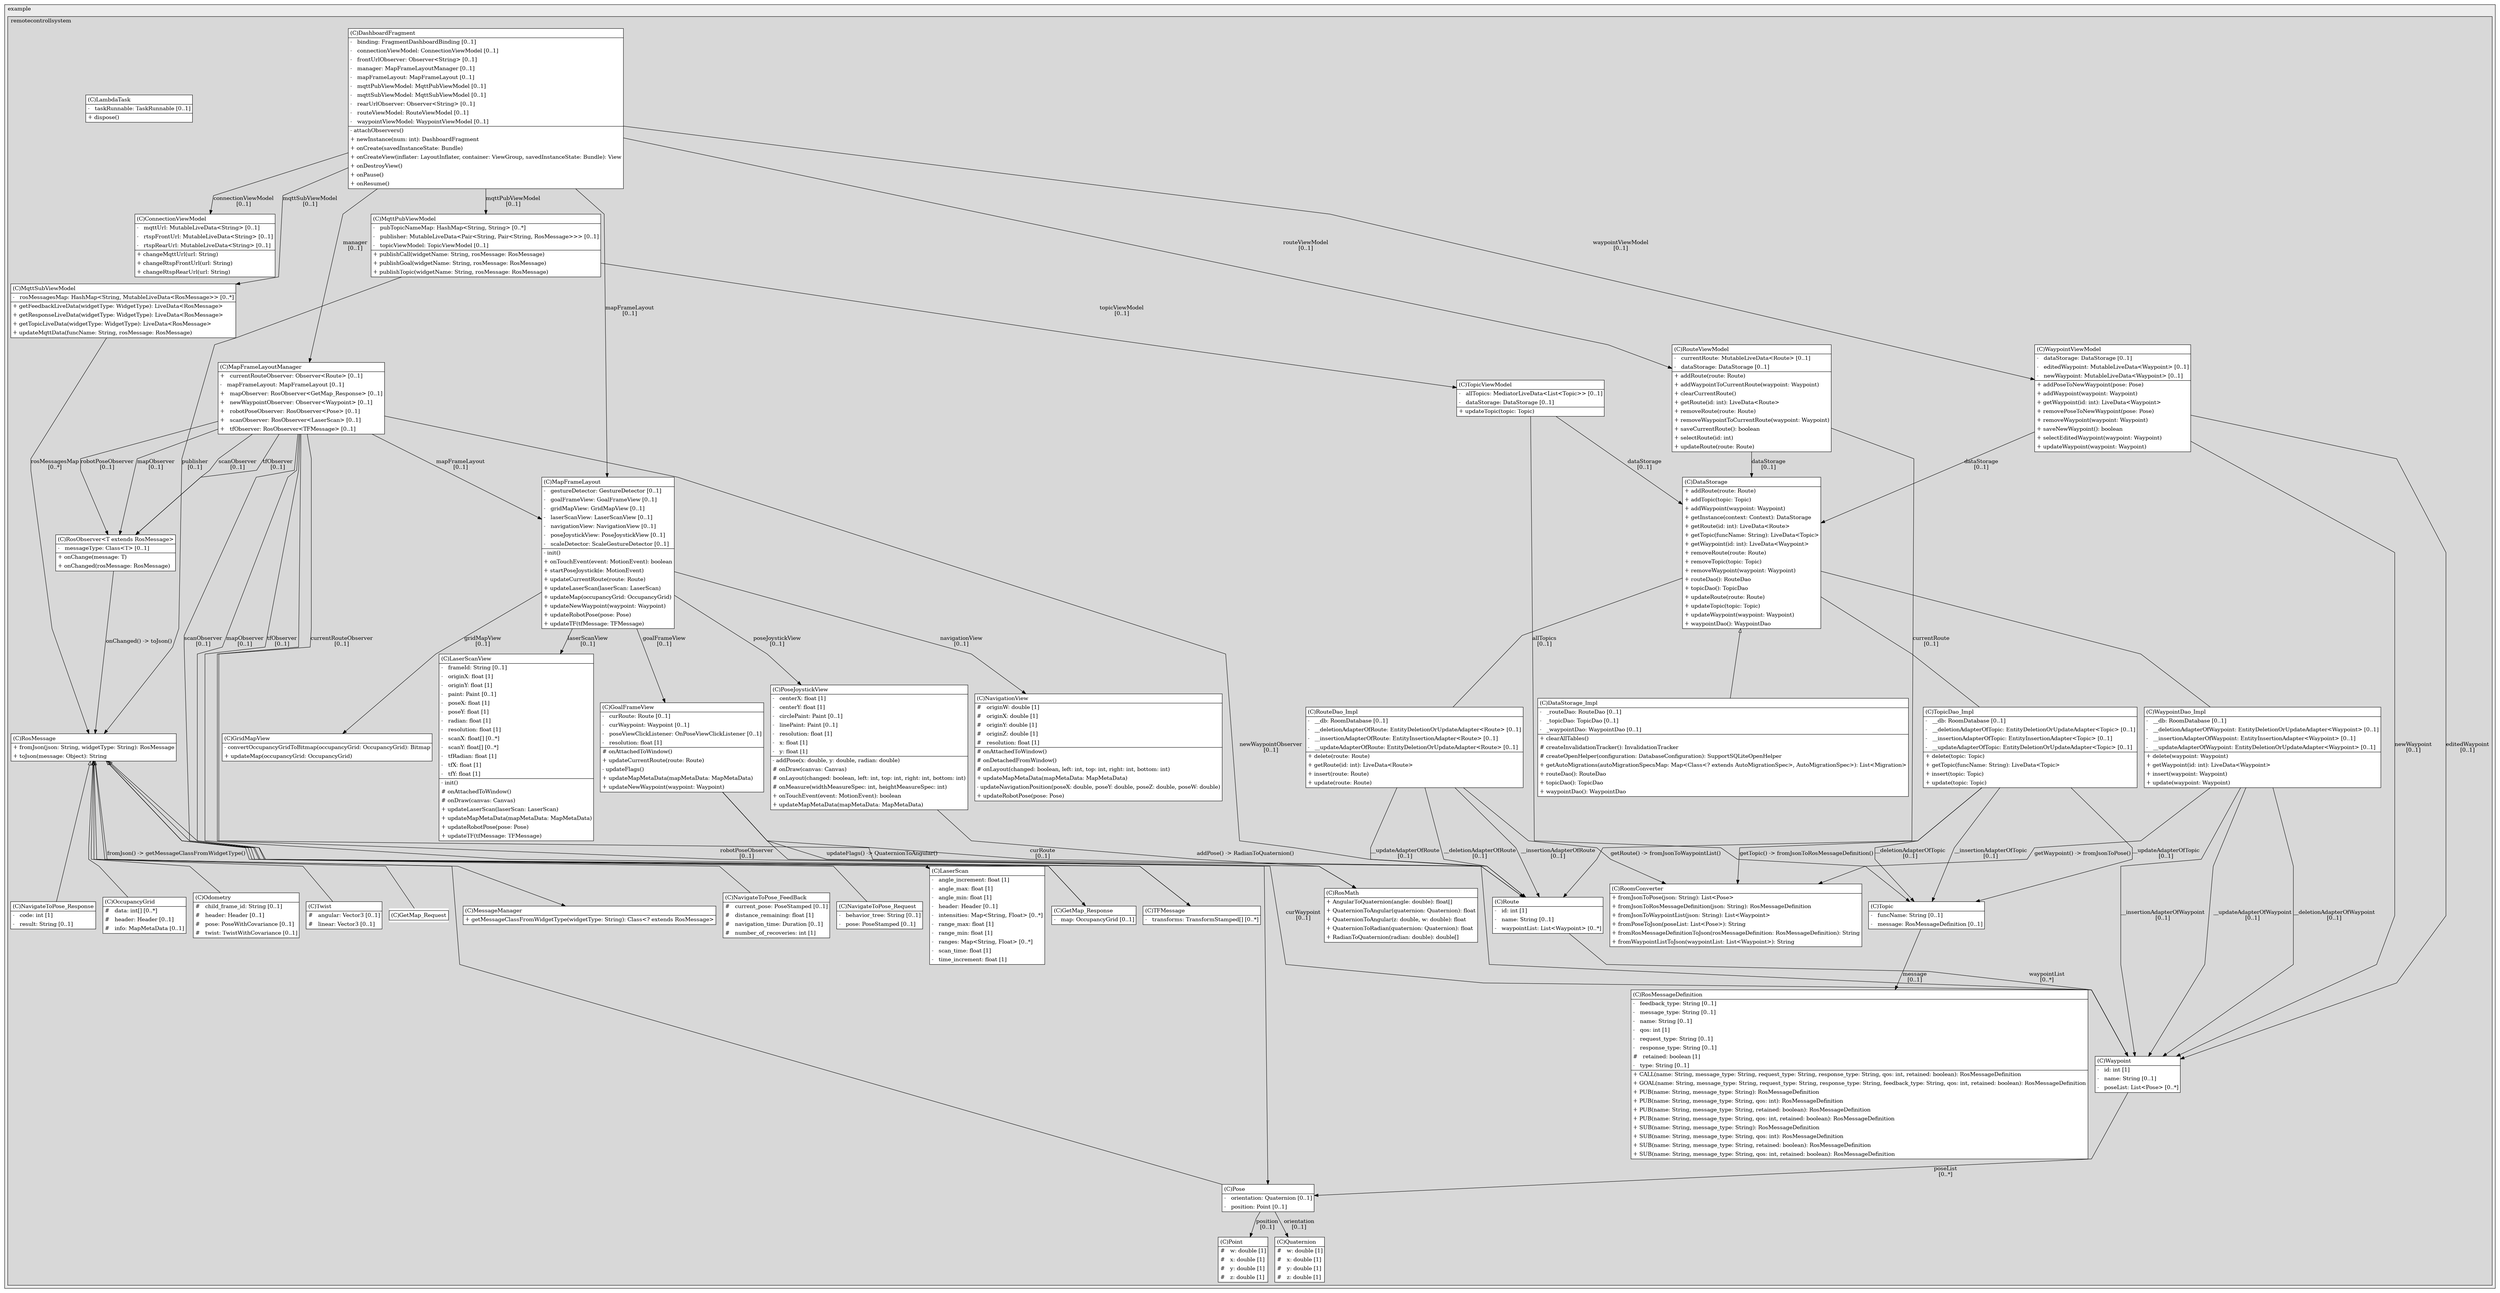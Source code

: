 @startuml

/' diagram meta data start
config=StructureConfiguration;
{
  "projectClassification": {
    "searchMode": "OpenProject", // OpenProject, AllProjects
    "includedProjects": "",
    "pathEndKeywords": "*.impl",
    "isClientPath": "",
    "isClientName": "",
    "isTestPath": "",
    "isTestName": "",
    "isMappingPath": "",
    "isMappingName": "",
    "isDataAccessPath": "",
    "isDataAccessName": "",
    "isDataStructurePath": "",
    "isDataStructureName": "",
    "isInterfaceStructuresPath": "",
    "isInterfaceStructuresName": "",
    "isEntryPointPath": "",
    "isEntryPointName": "",
    "treatFinalFieldsAsMandatory": false
  },
  "graphRestriction": {
    "classPackageExcludeFilter": "",
    "classPackageIncludeFilter": "",
    "classNameExcludeFilter": "",
    "classNameIncludeFilter": "",
    "methodNameExcludeFilter": "",
    "methodNameIncludeFilter": "",
    "removeByInheritance": "", // inheritance/annotation based filtering is done in a second step
    "removeByAnnotation": "",
    "removeByClassPackage": "", // cleanup the graph after inheritance/annotation based filtering is done
    "removeByClassName": "",
    "cutMappings": false,
    "cutEnum": true,
    "cutTests": true,
    "cutClient": true,
    "cutDataAccess": false,
    "cutInterfaceStructures": false,
    "cutDataStructures": false,
    "cutGetterAndSetter": true,
    "cutConstructors": true
  },
  "graphTraversal": {
    "forwardDepth": 6,
    "backwardDepth": 6,
    "classPackageExcludeFilter": "",
    "classPackageIncludeFilter": "",
    "classNameExcludeFilter": "",
    "classNameIncludeFilter": "",
    "methodNameExcludeFilter": "",
    "methodNameIncludeFilter": "",
    "hideMappings": false,
    "hideDataStructures": false,
    "hidePrivateMethods": true,
    "hideInterfaceCalls": true, // indirection: implementation -> interface (is hidden) -> implementation
    "onlyShowApplicationEntryPoints": false, // root node is included
    "useMethodCallsForStructureDiagram": "ForwardOnly" // ForwardOnly, BothDirections, No
  },
  "details": {
    "aggregation": "GroupByClass", // ByClass, GroupByClass, None
    "showClassGenericTypes": true,
    "showMethods": true,
    "showMethodParameterNames": true,
    "showMethodParameterTypes": true,
    "showMethodReturnType": true,
    "showPackageLevels": 2,
    "showDetailedClassStructure": true
  },
  "rootClass": "com.example.remotecontrollsystem.ui.fragment.dashboard.DashboardFragment",
  "extensionCallbackMethod": "" // qualified.class.name#methodName - signature: public static String method(String)
}
diagram meta data end '/



digraph g {
    rankdir="TB"
    splines=polyline
    

'nodes 
subgraph cluster_1322970774 { 
   	label=example
	labeljust=l
	fillcolor="#ececec"
	style=filled
   
   subgraph cluster_350572184 { 
   	label=remotecontrollsystem
	labeljust=l
	fillcolor="#d8d8d8"
	style=filled
   
   ConnectionViewModel2100351061[
	label=<<TABLE BORDER="1" CELLBORDER="0" CELLPADDING="4" CELLSPACING="0">
<TR><TD ALIGN="LEFT" >(C)ConnectionViewModel</TD></TR>
<HR/>
<TR><TD ALIGN="LEFT" >-   mqttUrl: MutableLiveData&lt;String&gt; [0..1]</TD></TR>
<TR><TD ALIGN="LEFT" >-   rtspFrontUrl: MutableLiveData&lt;String&gt; [0..1]</TD></TR>
<TR><TD ALIGN="LEFT" >-   rtspRearUrl: MutableLiveData&lt;String&gt; [0..1]</TD></TR>
<HR/>
<TR><TD ALIGN="LEFT" >+ changeMqttUrl(url: String)</TD></TR>
<TR><TD ALIGN="LEFT" >+ changeRtspFrontUrl(url: String)</TD></TR>
<TR><TD ALIGN="LEFT" >+ changeRtspRearUrl(url: String)</TD></TR>
</TABLE>>
	style=filled
	margin=0
	shape=plaintext
	fillcolor="#FFFFFF"
];

DashboardFragment454552471[
	label=<<TABLE BORDER="1" CELLBORDER="0" CELLPADDING="4" CELLSPACING="0">
<TR><TD ALIGN="LEFT" >(C)DashboardFragment</TD></TR>
<HR/>
<TR><TD ALIGN="LEFT" >-   binding: FragmentDashboardBinding [0..1]</TD></TR>
<TR><TD ALIGN="LEFT" >-   connectionViewModel: ConnectionViewModel [0..1]</TD></TR>
<TR><TD ALIGN="LEFT" >-   frontUrlObserver: Observer&lt;String&gt; [0..1]</TD></TR>
<TR><TD ALIGN="LEFT" >-   manager: MapFrameLayoutManager [0..1]</TD></TR>
<TR><TD ALIGN="LEFT" >-   mapFrameLayout: MapFrameLayout [0..1]</TD></TR>
<TR><TD ALIGN="LEFT" >-   mqttPubViewModel: MqttPubViewModel [0..1]</TD></TR>
<TR><TD ALIGN="LEFT" >-   mqttSubViewModel: MqttSubViewModel [0..1]</TD></TR>
<TR><TD ALIGN="LEFT" >-   rearUrlObserver: Observer&lt;String&gt; [0..1]</TD></TR>
<TR><TD ALIGN="LEFT" >-   routeViewModel: RouteViewModel [0..1]</TD></TR>
<TR><TD ALIGN="LEFT" >-   waypointViewModel: WaypointViewModel [0..1]</TD></TR>
<HR/>
<TR><TD ALIGN="LEFT" >- attachObservers()</TD></TR>
<TR><TD ALIGN="LEFT" >+ newInstance(num: int): DashboardFragment</TD></TR>
<TR><TD ALIGN="LEFT" >+ onCreate(savedInstanceState: Bundle)</TD></TR>
<TR><TD ALIGN="LEFT" >+ onCreateView(inflater: LayoutInflater, container: ViewGroup, savedInstanceState: Bundle): View</TD></TR>
<TR><TD ALIGN="LEFT" >+ onDestroyView()</TD></TR>
<TR><TD ALIGN="LEFT" >+ onPause()</TD></TR>
<TR><TD ALIGN="LEFT" >+ onResume()</TD></TR>
</TABLE>>
	style=filled
	margin=0
	shape=plaintext
	fillcolor="#FFFFFF"
];

DataStorage748575056[
	label=<<TABLE BORDER="1" CELLBORDER="0" CELLPADDING="4" CELLSPACING="0">
<TR><TD ALIGN="LEFT" >(C)DataStorage</TD></TR>
<HR/>
<TR><TD ALIGN="LEFT" >+ addRoute(route: Route)</TD></TR>
<TR><TD ALIGN="LEFT" >+ addTopic(topic: Topic)</TD></TR>
<TR><TD ALIGN="LEFT" >+ addWaypoint(waypoint: Waypoint)</TD></TR>
<TR><TD ALIGN="LEFT" >+ getInstance(context: Context): DataStorage</TD></TR>
<TR><TD ALIGN="LEFT" >+ getRoute(id: int): LiveData&lt;Route&gt;</TD></TR>
<TR><TD ALIGN="LEFT" >+ getTopic(funcName: String): LiveData&lt;Topic&gt;</TD></TR>
<TR><TD ALIGN="LEFT" >+ getWaypoint(id: int): LiveData&lt;Waypoint&gt;</TD></TR>
<TR><TD ALIGN="LEFT" >+ removeRoute(route: Route)</TD></TR>
<TR><TD ALIGN="LEFT" >+ removeTopic(topic: Topic)</TD></TR>
<TR><TD ALIGN="LEFT" >+ removeWaypoint(waypoint: Waypoint)</TD></TR>
<TR><TD ALIGN="LEFT" >+ routeDao(): RouteDao</TD></TR>
<TR><TD ALIGN="LEFT" >+ topicDao(): TopicDao</TD></TR>
<TR><TD ALIGN="LEFT" >+ updateRoute(route: Route)</TD></TR>
<TR><TD ALIGN="LEFT" >+ updateTopic(topic: Topic)</TD></TR>
<TR><TD ALIGN="LEFT" >+ updateWaypoint(waypoint: Waypoint)</TD></TR>
<TR><TD ALIGN="LEFT" >+ waypointDao(): WaypointDao</TD></TR>
</TABLE>>
	style=filled
	margin=0
	shape=plaintext
	fillcolor="#FFFFFF"
];

DataStorage_Impl748575056[
	label=<<TABLE BORDER="1" CELLBORDER="0" CELLPADDING="4" CELLSPACING="0">
<TR><TD ALIGN="LEFT" >(C)DataStorage_Impl</TD></TR>
<HR/>
<TR><TD ALIGN="LEFT" >-   _routeDao: RouteDao [0..1]</TD></TR>
<TR><TD ALIGN="LEFT" >-   _topicDao: TopicDao [0..1]</TD></TR>
<TR><TD ALIGN="LEFT" >-   _waypointDao: WaypointDao [0..1]</TD></TR>
<HR/>
<TR><TD ALIGN="LEFT" >+ clearAllTables()</TD></TR>
<TR><TD ALIGN="LEFT" ># createInvalidationTracker(): InvalidationTracker</TD></TR>
<TR><TD ALIGN="LEFT" ># createOpenHelper(configuration: DatabaseConfiguration): SupportSQLiteOpenHelper</TD></TR>
<TR><TD ALIGN="LEFT" >+ getAutoMigrations(autoMigrationSpecsMap: Map&lt;Class&lt;? extends AutoMigrationSpec&gt;, AutoMigrationSpec&gt;): List&lt;Migration&gt;</TD></TR>
<TR><TD ALIGN="LEFT" >+ routeDao(): RouteDao</TD></TR>
<TR><TD ALIGN="LEFT" >+ topicDao(): TopicDao</TD></TR>
<TR><TD ALIGN="LEFT" >+ waypointDao(): WaypointDao</TD></TR>
</TABLE>>
	style=filled
	margin=0
	shape=plaintext
	fillcolor="#FFFFFF"
];

GetMap_Request1672010333[
	label=<<TABLE BORDER="1" CELLBORDER="0" CELLPADDING="4" CELLSPACING="0">
<TR><TD ALIGN="LEFT" >(C)GetMap_Request</TD></TR>
</TABLE>>
	style=filled
	margin=0
	shape=plaintext
	fillcolor="#FFFFFF"
];

GetMap_Response1672010333[
	label=<<TABLE BORDER="1" CELLBORDER="0" CELLPADDING="4" CELLSPACING="0">
<TR><TD ALIGN="LEFT" >(C)GetMap_Response</TD></TR>
<HR/>
<TR><TD ALIGN="LEFT" >-   map: OccupancyGrid [0..1]</TD></TR>
</TABLE>>
	style=filled
	margin=0
	shape=plaintext
	fillcolor="#FFFFFF"
];

GoalFrameView1351721716[
	label=<<TABLE BORDER="1" CELLBORDER="0" CELLPADDING="4" CELLSPACING="0">
<TR><TD ALIGN="LEFT" >(C)GoalFrameView</TD></TR>
<HR/>
<TR><TD ALIGN="LEFT" >-   curRoute: Route [0..1]</TD></TR>
<TR><TD ALIGN="LEFT" >-   curWaypoint: Waypoint [0..1]</TD></TR>
<TR><TD ALIGN="LEFT" >-   poseViewClickListener: OnPoseViewClickListener [0..1]</TD></TR>
<TR><TD ALIGN="LEFT" >-   resolution: float [1]</TD></TR>
<HR/>
<TR><TD ALIGN="LEFT" ># onAttachedToWindow()</TD></TR>
<TR><TD ALIGN="LEFT" >+ updateCurrentRoute(route: Route)</TD></TR>
<TR><TD ALIGN="LEFT" >- updateFlags()</TD></TR>
<TR><TD ALIGN="LEFT" >+ updateMapMetaData(mapMetaData: MapMetaData)</TD></TR>
<TR><TD ALIGN="LEFT" >+ updateNewWaypoint(waypoint: Waypoint)</TD></TR>
</TABLE>>
	style=filled
	margin=0
	shape=plaintext
	fillcolor="#FFFFFF"
];

GridMapView1351721716[
	label=<<TABLE BORDER="1" CELLBORDER="0" CELLPADDING="4" CELLSPACING="0">
<TR><TD ALIGN="LEFT" >(C)GridMapView</TD></TR>
<HR/>
<TR><TD ALIGN="LEFT" >- convertOccupancyGridToBitmap(occupancyGrid: OccupancyGrid): Bitmap</TD></TR>
<TR><TD ALIGN="LEFT" >+ updateMap(occupancyGrid: OccupancyGrid)</TD></TR>
</TABLE>>
	style=filled
	margin=0
	shape=plaintext
	fillcolor="#FFFFFF"
];

LambdaTask75227123[
	label=<<TABLE BORDER="1" CELLBORDER="0" CELLPADDING="4" CELLSPACING="0">
<TR><TD ALIGN="LEFT" >(C)LambdaTask</TD></TR>
<HR/>
<TR><TD ALIGN="LEFT" >-   taskRunnable: TaskRunnable [0..1]</TD></TR>
<HR/>
<TR><TD ALIGN="LEFT" >+ dispose()</TD></TR>
</TABLE>>
	style=filled
	margin=0
	shape=plaintext
	fillcolor="#FFFFFF"
];

LaserScan1672010333[
	label=<<TABLE BORDER="1" CELLBORDER="0" CELLPADDING="4" CELLSPACING="0">
<TR><TD ALIGN="LEFT" >(C)LaserScan</TD></TR>
<HR/>
<TR><TD ALIGN="LEFT" >-   angle_increment: float [1]</TD></TR>
<TR><TD ALIGN="LEFT" >-   angle_max: float [1]</TD></TR>
<TR><TD ALIGN="LEFT" >-   angle_min: float [1]</TD></TR>
<TR><TD ALIGN="LEFT" >-   header: Header [0..1]</TD></TR>
<TR><TD ALIGN="LEFT" >-   intensities: Map&lt;String, Float&gt; [0..*]</TD></TR>
<TR><TD ALIGN="LEFT" >-   range_max: float [1]</TD></TR>
<TR><TD ALIGN="LEFT" >-   range_min: float [1]</TD></TR>
<TR><TD ALIGN="LEFT" >-   ranges: Map&lt;String, Float&gt; [0..*]</TD></TR>
<TR><TD ALIGN="LEFT" >-   scan_time: float [1]</TD></TR>
<TR><TD ALIGN="LEFT" >-   time_increment: float [1]</TD></TR>
</TABLE>>
	style=filled
	margin=0
	shape=plaintext
	fillcolor="#FFFFFF"
];

LaserScanView1351721716[
	label=<<TABLE BORDER="1" CELLBORDER="0" CELLPADDING="4" CELLSPACING="0">
<TR><TD ALIGN="LEFT" >(C)LaserScanView</TD></TR>
<HR/>
<TR><TD ALIGN="LEFT" >-   frameId: String [0..1]</TD></TR>
<TR><TD ALIGN="LEFT" >-   originX: float [1]</TD></TR>
<TR><TD ALIGN="LEFT" >-   originY: float [1]</TD></TR>
<TR><TD ALIGN="LEFT" >-   paint: Paint [0..1]</TD></TR>
<TR><TD ALIGN="LEFT" >-   poseX: float [1]</TD></TR>
<TR><TD ALIGN="LEFT" >-   poseY: float [1]</TD></TR>
<TR><TD ALIGN="LEFT" >-   radian: float [1]</TD></TR>
<TR><TD ALIGN="LEFT" >-   resolution: float [1]</TD></TR>
<TR><TD ALIGN="LEFT" >-   scanX: float[] [0..*]</TD></TR>
<TR><TD ALIGN="LEFT" >-   scanY: float[] [0..*]</TD></TR>
<TR><TD ALIGN="LEFT" >-   tfRadian: float [1]</TD></TR>
<TR><TD ALIGN="LEFT" >-   tfX: float [1]</TD></TR>
<TR><TD ALIGN="LEFT" >-   tfY: float [1]</TD></TR>
<HR/>
<TR><TD ALIGN="LEFT" >- init()</TD></TR>
<TR><TD ALIGN="LEFT" ># onAttachedToWindow()</TD></TR>
<TR><TD ALIGN="LEFT" ># onDraw(canvas: Canvas)</TD></TR>
<TR><TD ALIGN="LEFT" >+ updateLaserScan(laserScan: LaserScan)</TD></TR>
<TR><TD ALIGN="LEFT" >+ updateMapMetaData(mapMetaData: MapMetaData)</TD></TR>
<TR><TD ALIGN="LEFT" >+ updateRobotPose(pose: Pose)</TD></TR>
<TR><TD ALIGN="LEFT" >+ updateTF(tfMessage: TFMessage)</TD></TR>
</TABLE>>
	style=filled
	margin=0
	shape=plaintext
	fillcolor="#FFFFFF"
];

MapFrameLayout1351721716[
	label=<<TABLE BORDER="1" CELLBORDER="0" CELLPADDING="4" CELLSPACING="0">
<TR><TD ALIGN="LEFT" >(C)MapFrameLayout</TD></TR>
<HR/>
<TR><TD ALIGN="LEFT" >-   gestureDetector: GestureDetector [0..1]</TD></TR>
<TR><TD ALIGN="LEFT" >-   goalFrameView: GoalFrameView [0..1]</TD></TR>
<TR><TD ALIGN="LEFT" >-   gridMapView: GridMapView [0..1]</TD></TR>
<TR><TD ALIGN="LEFT" >-   laserScanView: LaserScanView [0..1]</TD></TR>
<TR><TD ALIGN="LEFT" >-   navigationView: NavigationView [0..1]</TD></TR>
<TR><TD ALIGN="LEFT" >-   poseJoystickView: PoseJoystickView [0..1]</TD></TR>
<TR><TD ALIGN="LEFT" >-   scaleDetector: ScaleGestureDetector [0..1]</TD></TR>
<HR/>
<TR><TD ALIGN="LEFT" >- init()</TD></TR>
<TR><TD ALIGN="LEFT" >+ onTouchEvent(event: MotionEvent): boolean</TD></TR>
<TR><TD ALIGN="LEFT" >+ startPoseJoystick(e: MotionEvent)</TD></TR>
<TR><TD ALIGN="LEFT" >+ updateCurrentRoute(route: Route)</TD></TR>
<TR><TD ALIGN="LEFT" >+ updateLaserScan(laserScan: LaserScan)</TD></TR>
<TR><TD ALIGN="LEFT" >+ updateMap(occupancyGrid: OccupancyGrid)</TD></TR>
<TR><TD ALIGN="LEFT" >+ updateNewWaypoint(waypoint: Waypoint)</TD></TR>
<TR><TD ALIGN="LEFT" >+ updateRobotPose(pose: Pose)</TD></TR>
<TR><TD ALIGN="LEFT" >+ updateTF(tfMessage: TFMessage)</TD></TR>
</TABLE>>
	style=filled
	margin=0
	shape=plaintext
	fillcolor="#FFFFFF"
];

MapFrameLayoutManager462814435[
	label=<<TABLE BORDER="1" CELLBORDER="0" CELLPADDING="4" CELLSPACING="0">
<TR><TD ALIGN="LEFT" >(C)MapFrameLayoutManager</TD></TR>
<HR/>
<TR><TD ALIGN="LEFT" >+   currentRouteObserver: Observer&lt;Route&gt; [0..1]</TD></TR>
<TR><TD ALIGN="LEFT" >-   mapFrameLayout: MapFrameLayout [0..1]</TD></TR>
<TR><TD ALIGN="LEFT" >+   mapObserver: RosObserver&lt;GetMap_Response&gt; [0..1]</TD></TR>
<TR><TD ALIGN="LEFT" >+   newWaypointObserver: Observer&lt;Waypoint&gt; [0..1]</TD></TR>
<TR><TD ALIGN="LEFT" >+   robotPoseObserver: RosObserver&lt;Pose&gt; [0..1]</TD></TR>
<TR><TD ALIGN="LEFT" >+   scanObserver: RosObserver&lt;LaserScan&gt; [0..1]</TD></TR>
<TR><TD ALIGN="LEFT" >+   tfObserver: RosObserver&lt;TFMessage&gt; [0..1]</TD></TR>
</TABLE>>
	style=filled
	margin=0
	shape=plaintext
	fillcolor="#FFFFFF"
];

MessageManager1661574524[
	label=<<TABLE BORDER="1" CELLBORDER="0" CELLPADDING="4" CELLSPACING="0">
<TR><TD ALIGN="LEFT" >(C)MessageManager</TD></TR>
<HR/>
<TR><TD ALIGN="LEFT" >+ getMessageClassFromWidgetType(widgetType: String): Class&lt;? extends RosMessage&gt;</TD></TR>
</TABLE>>
	style=filled
	margin=0
	shape=plaintext
	fillcolor="#FFFFFF"
];

MqttPubViewModel2100351061[
	label=<<TABLE BORDER="1" CELLBORDER="0" CELLPADDING="4" CELLSPACING="0">
<TR><TD ALIGN="LEFT" >(C)MqttPubViewModel</TD></TR>
<HR/>
<TR><TD ALIGN="LEFT" >-   pubTopicNameMap: HashMap&lt;String, String&gt; [0..*]</TD></TR>
<TR><TD ALIGN="LEFT" >-   publisher: MutableLiveData&lt;Pair&lt;String, Pair&lt;String, RosMessage&gt;&gt;&gt; [0..1]</TD></TR>
<TR><TD ALIGN="LEFT" >-   topicViewModel: TopicViewModel [0..1]</TD></TR>
<HR/>
<TR><TD ALIGN="LEFT" >+ publishCall(widgetName: String, rosMessage: RosMessage)</TD></TR>
<TR><TD ALIGN="LEFT" >+ publishGoal(widgetName: String, rosMessage: RosMessage)</TD></TR>
<TR><TD ALIGN="LEFT" >+ publishTopic(widgetName: String, rosMessage: RosMessage)</TD></TR>
</TABLE>>
	style=filled
	margin=0
	shape=plaintext
	fillcolor="#FFFFFF"
];

MqttSubViewModel2100351061[
	label=<<TABLE BORDER="1" CELLBORDER="0" CELLPADDING="4" CELLSPACING="0">
<TR><TD ALIGN="LEFT" >(C)MqttSubViewModel</TD></TR>
<HR/>
<TR><TD ALIGN="LEFT" >-   rosMessagesMap: HashMap&lt;String, MutableLiveData&lt;RosMessage&gt;&gt; [0..*]</TD></TR>
<HR/>
<TR><TD ALIGN="LEFT" >+ getFeedbackLiveData(widgetType: WidgetType): LiveData&lt;RosMessage&gt;</TD></TR>
<TR><TD ALIGN="LEFT" >+ getResponseLiveData(widgetType: WidgetType): LiveData&lt;RosMessage&gt;</TD></TR>
<TR><TD ALIGN="LEFT" >+ getTopicLiveData(widgetType: WidgetType): LiveData&lt;RosMessage&gt;</TD></TR>
<TR><TD ALIGN="LEFT" >+ updateMqttData(funcName: String, rosMessage: RosMessage)</TD></TR>
</TABLE>>
	style=filled
	margin=0
	shape=plaintext
	fillcolor="#FFFFFF"
];

NavigateToPose_FeedBack1672010333[
	label=<<TABLE BORDER="1" CELLBORDER="0" CELLPADDING="4" CELLSPACING="0">
<TR><TD ALIGN="LEFT" >(C)NavigateToPose_FeedBack</TD></TR>
<HR/>
<TR><TD ALIGN="LEFT" >#   current_pose: PoseStamped [0..1]</TD></TR>
<TR><TD ALIGN="LEFT" >#   distance_remaining: float [1]</TD></TR>
<TR><TD ALIGN="LEFT" >#   navigation_time: Duration [0..1]</TD></TR>
<TR><TD ALIGN="LEFT" >#   number_of_recoveries: int [1]</TD></TR>
</TABLE>>
	style=filled
	margin=0
	shape=plaintext
	fillcolor="#FFFFFF"
];

NavigateToPose_Request1672010333[
	label=<<TABLE BORDER="1" CELLBORDER="0" CELLPADDING="4" CELLSPACING="0">
<TR><TD ALIGN="LEFT" >(C)NavigateToPose_Request</TD></TR>
<HR/>
<TR><TD ALIGN="LEFT" >-   behavior_tree: String [0..1]</TD></TR>
<TR><TD ALIGN="LEFT" >-   pose: PoseStamped [0..1]</TD></TR>
</TABLE>>
	style=filled
	margin=0
	shape=plaintext
	fillcolor="#FFFFFF"
];

NavigateToPose_Response1672010333[
	label=<<TABLE BORDER="1" CELLBORDER="0" CELLPADDING="4" CELLSPACING="0">
<TR><TD ALIGN="LEFT" >(C)NavigateToPose_Response</TD></TR>
<HR/>
<TR><TD ALIGN="LEFT" >-   code: int [1]</TD></TR>
<TR><TD ALIGN="LEFT" >-   result: String [0..1]</TD></TR>
</TABLE>>
	style=filled
	margin=0
	shape=plaintext
	fillcolor="#FFFFFF"
];

NavigationView1351721716[
	label=<<TABLE BORDER="1" CELLBORDER="0" CELLPADDING="4" CELLSPACING="0">
<TR><TD ALIGN="LEFT" >(C)NavigationView</TD></TR>
<HR/>
<TR><TD ALIGN="LEFT" >#   originW: double [1]</TD></TR>
<TR><TD ALIGN="LEFT" >#   originX: double [1]</TD></TR>
<TR><TD ALIGN="LEFT" >#   originY: double [1]</TD></TR>
<TR><TD ALIGN="LEFT" >#   originZ: double [1]</TD></TR>
<TR><TD ALIGN="LEFT" >#   resolution: float [1]</TD></TR>
<HR/>
<TR><TD ALIGN="LEFT" ># onAttachedToWindow()</TD></TR>
<TR><TD ALIGN="LEFT" ># onDetachedFromWindow()</TD></TR>
<TR><TD ALIGN="LEFT" ># onLayout(changed: boolean, left: int, top: int, right: int, bottom: int)</TD></TR>
<TR><TD ALIGN="LEFT" >+ updateMapMetaData(mapMetaData: MapMetaData)</TD></TR>
<TR><TD ALIGN="LEFT" >- updateNavigationPosition(poseX: double, poseY: double, poseZ: double, poseW: double)</TD></TR>
<TR><TD ALIGN="LEFT" >+ updateRobotPose(pose: Pose)</TD></TR>
</TABLE>>
	style=filled
	margin=0
	shape=plaintext
	fillcolor="#FFFFFF"
];

OccupancyGrid1672010333[
	label=<<TABLE BORDER="1" CELLBORDER="0" CELLPADDING="4" CELLSPACING="0">
<TR><TD ALIGN="LEFT" >(C)OccupancyGrid</TD></TR>
<HR/>
<TR><TD ALIGN="LEFT" >#   data: int[] [0..*]</TD></TR>
<TR><TD ALIGN="LEFT" >#   header: Header [0..1]</TD></TR>
<TR><TD ALIGN="LEFT" >#   info: MapMetaData [0..1]</TD></TR>
</TABLE>>
	style=filled
	margin=0
	shape=plaintext
	fillcolor="#FFFFFF"
];

Odometry1672010333[
	label=<<TABLE BORDER="1" CELLBORDER="0" CELLPADDING="4" CELLSPACING="0">
<TR><TD ALIGN="LEFT" >(C)Odometry</TD></TR>
<HR/>
<TR><TD ALIGN="LEFT" >#   child_frame_id: String [0..1]</TD></TR>
<TR><TD ALIGN="LEFT" >#   header: Header [0..1]</TD></TR>
<TR><TD ALIGN="LEFT" >#   pose: PoseWithCovariance [0..1]</TD></TR>
<TR><TD ALIGN="LEFT" >#   twist: TwistWithCovariance [0..1]</TD></TR>
</TABLE>>
	style=filled
	margin=0
	shape=plaintext
	fillcolor="#FFFFFF"
];

Point1672010333[
	label=<<TABLE BORDER="1" CELLBORDER="0" CELLPADDING="4" CELLSPACING="0">
<TR><TD ALIGN="LEFT" >(C)Point</TD></TR>
<HR/>
<TR><TD ALIGN="LEFT" >#   w: double [1]</TD></TR>
<TR><TD ALIGN="LEFT" >#   x: double [1]</TD></TR>
<TR><TD ALIGN="LEFT" >#   y: double [1]</TD></TR>
<TR><TD ALIGN="LEFT" >#   z: double [1]</TD></TR>
</TABLE>>
	style=filled
	margin=0
	shape=plaintext
	fillcolor="#FFFFFF"
];

Pose1672010333[
	label=<<TABLE BORDER="1" CELLBORDER="0" CELLPADDING="4" CELLSPACING="0">
<TR><TD ALIGN="LEFT" >(C)Pose</TD></TR>
<HR/>
<TR><TD ALIGN="LEFT" >-   orientation: Quaternion [0..1]</TD></TR>
<TR><TD ALIGN="LEFT" >-   position: Point [0..1]</TD></TR>
</TABLE>>
	style=filled
	margin=0
	shape=plaintext
	fillcolor="#FFFFFF"
];

PoseJoystickView1351721716[
	label=<<TABLE BORDER="1" CELLBORDER="0" CELLPADDING="4" CELLSPACING="0">
<TR><TD ALIGN="LEFT" >(C)PoseJoystickView</TD></TR>
<HR/>
<TR><TD ALIGN="LEFT" >-   centerX: float [1]</TD></TR>
<TR><TD ALIGN="LEFT" >-   centerY: float [1]</TD></TR>
<TR><TD ALIGN="LEFT" >-   circlePaint: Paint [0..1]</TD></TR>
<TR><TD ALIGN="LEFT" >-   linePaint: Paint [0..1]</TD></TR>
<TR><TD ALIGN="LEFT" >-   resolution: float [1]</TD></TR>
<TR><TD ALIGN="LEFT" >-   x: float [1]</TD></TR>
<TR><TD ALIGN="LEFT" >-   y: float [1]</TD></TR>
<HR/>
<TR><TD ALIGN="LEFT" >- addPose(x: double, y: double, radian: double)</TD></TR>
<TR><TD ALIGN="LEFT" ># onDraw(canvas: Canvas)</TD></TR>
<TR><TD ALIGN="LEFT" ># onLayout(changed: boolean, left: int, top: int, right: int, bottom: int)</TD></TR>
<TR><TD ALIGN="LEFT" ># onMeasure(widthMeasureSpec: int, heightMeasureSpec: int)</TD></TR>
<TR><TD ALIGN="LEFT" >+ onTouchEvent(event: MotionEvent): boolean</TD></TR>
<TR><TD ALIGN="LEFT" >+ updateMapMetaData(mapMetaData: MapMetaData)</TD></TR>
</TABLE>>
	style=filled
	margin=0
	shape=plaintext
	fillcolor="#FFFFFF"
];

Quaternion1672010333[
	label=<<TABLE BORDER="1" CELLBORDER="0" CELLPADDING="4" CELLSPACING="0">
<TR><TD ALIGN="LEFT" >(C)Quaternion</TD></TR>
<HR/>
<TR><TD ALIGN="LEFT" >#   w: double [1]</TD></TR>
<TR><TD ALIGN="LEFT" >#   x: double [1]</TD></TR>
<TR><TD ALIGN="LEFT" >#   y: double [1]</TD></TR>
<TR><TD ALIGN="LEFT" >#   z: double [1]</TD></TR>
</TABLE>>
	style=filled
	margin=0
	shape=plaintext
	fillcolor="#FFFFFF"
];

RoomConverter75227123[
	label=<<TABLE BORDER="1" CELLBORDER="0" CELLPADDING="4" CELLSPACING="0">
<TR><TD ALIGN="LEFT" >(C)RoomConverter</TD></TR>
<HR/>
<TR><TD ALIGN="LEFT" >+ fromJsonToPose(json: String): List&lt;Pose&gt;</TD></TR>
<TR><TD ALIGN="LEFT" >+ fromJsonToRosMessageDefinition(json: String): RosMessageDefinition</TD></TR>
<TR><TD ALIGN="LEFT" >+ fromJsonToWaypointList(json: String): List&lt;Waypoint&gt;</TD></TR>
<TR><TD ALIGN="LEFT" >+ fromPoseToJson(poseList: List&lt;Pose&gt;): String</TD></TR>
<TR><TD ALIGN="LEFT" >+ fromRosMessageDefinitionToJson(rosMessageDefinition: RosMessageDefinition): String</TD></TR>
<TR><TD ALIGN="LEFT" >+ fromWaypointListToJson(waypointList: List&lt;Waypoint&gt;): String</TD></TR>
</TABLE>>
	style=filled
	margin=0
	shape=plaintext
	fillcolor="#FFFFFF"
];

RosMath285292992[
	label=<<TABLE BORDER="1" CELLBORDER="0" CELLPADDING="4" CELLSPACING="0">
<TR><TD ALIGN="LEFT" >(C)RosMath</TD></TR>
<HR/>
<TR><TD ALIGN="LEFT" >+ AngularToQuaternion(angle: double): float[]</TD></TR>
<TR><TD ALIGN="LEFT" >+ QuaternionToAngular(quaternion: Quaternion): float</TD></TR>
<TR><TD ALIGN="LEFT" >+ QuaternionToAngular(z: double, w: double): float</TD></TR>
<TR><TD ALIGN="LEFT" >+ QuaternionToRadian(quaternion: Quaternion): float</TD></TR>
<TR><TD ALIGN="LEFT" >+ RadianToQuaternion(radian: double): double[]</TD></TR>
</TABLE>>
	style=filled
	margin=0
	shape=plaintext
	fillcolor="#FFFFFF"
];

RosMessage1672010333[
	label=<<TABLE BORDER="1" CELLBORDER="0" CELLPADDING="4" CELLSPACING="0">
<TR><TD ALIGN="LEFT" >(C)RosMessage</TD></TR>
<HR/>
<TR><TD ALIGN="LEFT" >+ fromJson(json: String, widgetType: String): RosMessage</TD></TR>
<TR><TD ALIGN="LEFT" >+ toJson(message: Object): String</TD></TR>
</TABLE>>
	style=filled
	margin=0
	shape=plaintext
	fillcolor="#FFFFFF"
];

RosMessageDefinition1672010333[
	label=<<TABLE BORDER="1" CELLBORDER="0" CELLPADDING="4" CELLSPACING="0">
<TR><TD ALIGN="LEFT" >(C)RosMessageDefinition</TD></TR>
<HR/>
<TR><TD ALIGN="LEFT" >-   feedback_type: String [0..1]</TD></TR>
<TR><TD ALIGN="LEFT" >-   message_type: String [0..1]</TD></TR>
<TR><TD ALIGN="LEFT" >-   name: String [0..1]</TD></TR>
<TR><TD ALIGN="LEFT" >-   qos: int [1]</TD></TR>
<TR><TD ALIGN="LEFT" >-   request_type: String [0..1]</TD></TR>
<TR><TD ALIGN="LEFT" >-   response_type: String [0..1]</TD></TR>
<TR><TD ALIGN="LEFT" >#   retained: boolean [1]</TD></TR>
<TR><TD ALIGN="LEFT" >-   type: String [0..1]</TD></TR>
<HR/>
<TR><TD ALIGN="LEFT" >+ CALL(name: String, message_type: String, request_type: String, response_type: String, qos: int, retained: boolean): RosMessageDefinition</TD></TR>
<TR><TD ALIGN="LEFT" >+ GOAL(name: String, message_type: String, request_type: String, response_type: String, feedback_type: String, qos: int, retained: boolean): RosMessageDefinition</TD></TR>
<TR><TD ALIGN="LEFT" >+ PUB(name: String, message_type: String): RosMessageDefinition</TD></TR>
<TR><TD ALIGN="LEFT" >+ PUB(name: String, message_type: String, qos: int): RosMessageDefinition</TD></TR>
<TR><TD ALIGN="LEFT" >+ PUB(name: String, message_type: String, retained: boolean): RosMessageDefinition</TD></TR>
<TR><TD ALIGN="LEFT" >+ PUB(name: String, message_type: String, qos: int, retained: boolean): RosMessageDefinition</TD></TR>
<TR><TD ALIGN="LEFT" >+ SUB(name: String, message_type: String): RosMessageDefinition</TD></TR>
<TR><TD ALIGN="LEFT" >+ SUB(name: String, message_type: String, qos: int): RosMessageDefinition</TD></TR>
<TR><TD ALIGN="LEFT" >+ SUB(name: String, message_type: String, retained: boolean): RosMessageDefinition</TD></TR>
<TR><TD ALIGN="LEFT" >+ SUB(name: String, message_type: String, qos: int, retained: boolean): RosMessageDefinition</TD></TR>
</TABLE>>
	style=filled
	margin=0
	shape=plaintext
	fillcolor="#FFFFFF"
];

RosObserver1672295365[
	label=<<TABLE BORDER="1" CELLBORDER="0" CELLPADDING="4" CELLSPACING="0">
<TR><TD ALIGN="LEFT" >(C)RosObserver&lt;T extends RosMessage&gt;</TD></TR>
<HR/>
<TR><TD ALIGN="LEFT" >-   messageType: Class&lt;T&gt; [0..1]</TD></TR>
<HR/>
<TR><TD ALIGN="LEFT" >+ onChange(message: T)</TD></TR>
<TR><TD ALIGN="LEFT" >+ onChanged(rosMessage: RosMessage)</TD></TR>
</TABLE>>
	style=filled
	margin=0
	shape=plaintext
	fillcolor="#FFFFFF"
];

Route1868758241[
	label=<<TABLE BORDER="1" CELLBORDER="0" CELLPADDING="4" CELLSPACING="0">
<TR><TD ALIGN="LEFT" >(C)Route</TD></TR>
<HR/>
<TR><TD ALIGN="LEFT" >-   id: int [1]</TD></TR>
<TR><TD ALIGN="LEFT" >-   name: String [0..1]</TD></TR>
<TR><TD ALIGN="LEFT" >-   waypointList: List&lt;Waypoint&gt; [0..*]</TD></TR>
</TABLE>>
	style=filled
	margin=0
	shape=plaintext
	fillcolor="#FFFFFF"
];

RouteDao_Impl1743076180[
	label=<<TABLE BORDER="1" CELLBORDER="0" CELLPADDING="4" CELLSPACING="0">
<TR><TD ALIGN="LEFT" >(C)RouteDao_Impl</TD></TR>
<HR/>
<TR><TD ALIGN="LEFT" >-   __db: RoomDatabase [0..1]</TD></TR>
<TR><TD ALIGN="LEFT" >-   __deletionAdapterOfRoute: EntityDeletionOrUpdateAdapter&lt;Route&gt; [0..1]</TD></TR>
<TR><TD ALIGN="LEFT" >-   __insertionAdapterOfRoute: EntityInsertionAdapter&lt;Route&gt; [0..1]</TD></TR>
<TR><TD ALIGN="LEFT" >-   __updateAdapterOfRoute: EntityDeletionOrUpdateAdapter&lt;Route&gt; [0..1]</TD></TR>
<HR/>
<TR><TD ALIGN="LEFT" >+ delete(route: Route)</TD></TR>
<TR><TD ALIGN="LEFT" >+ getRoute(id: int): LiveData&lt;Route&gt;</TD></TR>
<TR><TD ALIGN="LEFT" >+ insert(route: Route)</TD></TR>
<TR><TD ALIGN="LEFT" >+ update(route: Route)</TD></TR>
</TABLE>>
	style=filled
	margin=0
	shape=plaintext
	fillcolor="#FFFFFF"
];

RouteViewModel8913434[
	label=<<TABLE BORDER="1" CELLBORDER="0" CELLPADDING="4" CELLSPACING="0">
<TR><TD ALIGN="LEFT" >(C)RouteViewModel</TD></TR>
<HR/>
<TR><TD ALIGN="LEFT" >-   currentRoute: MutableLiveData&lt;Route&gt; [0..1]</TD></TR>
<TR><TD ALIGN="LEFT" >-   dataStorage: DataStorage [0..1]</TD></TR>
<HR/>
<TR><TD ALIGN="LEFT" >+ addRoute(route: Route)</TD></TR>
<TR><TD ALIGN="LEFT" >+ addWaypointToCurrentRoute(waypoint: Waypoint)</TD></TR>
<TR><TD ALIGN="LEFT" >+ clearCurrentRoute()</TD></TR>
<TR><TD ALIGN="LEFT" >+ getRoute(id: int): LiveData&lt;Route&gt;</TD></TR>
<TR><TD ALIGN="LEFT" >+ removeRoute(route: Route)</TD></TR>
<TR><TD ALIGN="LEFT" >+ removeWaypointToCurrentRoute(waypoint: Waypoint)</TD></TR>
<TR><TD ALIGN="LEFT" >+ saveCurrentRoute(): boolean</TD></TR>
<TR><TD ALIGN="LEFT" >+ selectRoute(id: int)</TD></TR>
<TR><TD ALIGN="LEFT" >+ updateRoute(route: Route)</TD></TR>
</TABLE>>
	style=filled
	margin=0
	shape=plaintext
	fillcolor="#FFFFFF"
];

TFMessage1672010333[
	label=<<TABLE BORDER="1" CELLBORDER="0" CELLPADDING="4" CELLSPACING="0">
<TR><TD ALIGN="LEFT" >(C)TFMessage</TD></TR>
<HR/>
<TR><TD ALIGN="LEFT" >-   transforms: TransformStamped[] [0..*]</TD></TR>
</TABLE>>
	style=filled
	margin=0
	shape=plaintext
	fillcolor="#FFFFFF"
];

Topic1868758241[
	label=<<TABLE BORDER="1" CELLBORDER="0" CELLPADDING="4" CELLSPACING="0">
<TR><TD ALIGN="LEFT" >(C)Topic</TD></TR>
<HR/>
<TR><TD ALIGN="LEFT" >-   funcName: String [0..1]</TD></TR>
<TR><TD ALIGN="LEFT" >-   message: RosMessageDefinition [0..1]</TD></TR>
</TABLE>>
	style=filled
	margin=0
	shape=plaintext
	fillcolor="#FFFFFF"
];

TopicDao_Impl1743076180[
	label=<<TABLE BORDER="1" CELLBORDER="0" CELLPADDING="4" CELLSPACING="0">
<TR><TD ALIGN="LEFT" >(C)TopicDao_Impl</TD></TR>
<HR/>
<TR><TD ALIGN="LEFT" >-   __db: RoomDatabase [0..1]</TD></TR>
<TR><TD ALIGN="LEFT" >-   __deletionAdapterOfTopic: EntityDeletionOrUpdateAdapter&lt;Topic&gt; [0..1]</TD></TR>
<TR><TD ALIGN="LEFT" >-   __insertionAdapterOfTopic: EntityInsertionAdapter&lt;Topic&gt; [0..1]</TD></TR>
<TR><TD ALIGN="LEFT" >-   __updateAdapterOfTopic: EntityDeletionOrUpdateAdapter&lt;Topic&gt; [0..1]</TD></TR>
<HR/>
<TR><TD ALIGN="LEFT" >+ delete(topic: Topic)</TD></TR>
<TR><TD ALIGN="LEFT" >+ getTopic(funcName: String): LiveData&lt;Topic&gt;</TD></TR>
<TR><TD ALIGN="LEFT" >+ insert(topic: Topic)</TD></TR>
<TR><TD ALIGN="LEFT" >+ update(topic: Topic)</TD></TR>
</TABLE>>
	style=filled
	margin=0
	shape=plaintext
	fillcolor="#FFFFFF"
];

TopicViewModel8913434[
	label=<<TABLE BORDER="1" CELLBORDER="0" CELLPADDING="4" CELLSPACING="0">
<TR><TD ALIGN="LEFT" >(C)TopicViewModel</TD></TR>
<HR/>
<TR><TD ALIGN="LEFT" >-   allTopics: MediatorLiveData&lt;List&lt;Topic&gt;&gt; [0..1]</TD></TR>
<TR><TD ALIGN="LEFT" >-   dataStorage: DataStorage [0..1]</TD></TR>
<HR/>
<TR><TD ALIGN="LEFT" >+ updateTopic(topic: Topic)</TD></TR>
</TABLE>>
	style=filled
	margin=0
	shape=plaintext
	fillcolor="#FFFFFF"
];

Twist1672010333[
	label=<<TABLE BORDER="1" CELLBORDER="0" CELLPADDING="4" CELLSPACING="0">
<TR><TD ALIGN="LEFT" >(C)Twist</TD></TR>
<HR/>
<TR><TD ALIGN="LEFT" >#   angular: Vector3 [0..1]</TD></TR>
<TR><TD ALIGN="LEFT" >#   linear: Vector3 [0..1]</TD></TR>
</TABLE>>
	style=filled
	margin=0
	shape=plaintext
	fillcolor="#FFFFFF"
];

Waypoint1868758241[
	label=<<TABLE BORDER="1" CELLBORDER="0" CELLPADDING="4" CELLSPACING="0">
<TR><TD ALIGN="LEFT" >(C)Waypoint</TD></TR>
<HR/>
<TR><TD ALIGN="LEFT" >-   id: int [1]</TD></TR>
<TR><TD ALIGN="LEFT" >-   name: String [0..1]</TD></TR>
<TR><TD ALIGN="LEFT" >-   poseList: List&lt;Pose&gt; [0..*]</TD></TR>
</TABLE>>
	style=filled
	margin=0
	shape=plaintext
	fillcolor="#FFFFFF"
];

WaypointDao_Impl1743076180[
	label=<<TABLE BORDER="1" CELLBORDER="0" CELLPADDING="4" CELLSPACING="0">
<TR><TD ALIGN="LEFT" >(C)WaypointDao_Impl</TD></TR>
<HR/>
<TR><TD ALIGN="LEFT" >-   __db: RoomDatabase [0..1]</TD></TR>
<TR><TD ALIGN="LEFT" >-   __deletionAdapterOfWaypoint: EntityDeletionOrUpdateAdapter&lt;Waypoint&gt; [0..1]</TD></TR>
<TR><TD ALIGN="LEFT" >-   __insertionAdapterOfWaypoint: EntityInsertionAdapter&lt;Waypoint&gt; [0..1]</TD></TR>
<TR><TD ALIGN="LEFT" >-   __updateAdapterOfWaypoint: EntityDeletionOrUpdateAdapter&lt;Waypoint&gt; [0..1]</TD></TR>
<HR/>
<TR><TD ALIGN="LEFT" >+ delete(waypoint: Waypoint)</TD></TR>
<TR><TD ALIGN="LEFT" >+ getWaypoint(id: int): LiveData&lt;Waypoint&gt;</TD></TR>
<TR><TD ALIGN="LEFT" >+ insert(waypoint: Waypoint)</TD></TR>
<TR><TD ALIGN="LEFT" >+ update(waypoint: Waypoint)</TD></TR>
</TABLE>>
	style=filled
	margin=0
	shape=plaintext
	fillcolor="#FFFFFF"
];

WaypointViewModel8913434[
	label=<<TABLE BORDER="1" CELLBORDER="0" CELLPADDING="4" CELLSPACING="0">
<TR><TD ALIGN="LEFT" >(C)WaypointViewModel</TD></TR>
<HR/>
<TR><TD ALIGN="LEFT" >-   dataStorage: DataStorage [0..1]</TD></TR>
<TR><TD ALIGN="LEFT" >-   editedWaypoint: MutableLiveData&lt;Waypoint&gt; [0..1]</TD></TR>
<TR><TD ALIGN="LEFT" >-   newWaypoint: MutableLiveData&lt;Waypoint&gt; [0..1]</TD></TR>
<HR/>
<TR><TD ALIGN="LEFT" >+ addPoseToNewWaypoint(pose: Pose)</TD></TR>
<TR><TD ALIGN="LEFT" >+ addWaypoint(waypoint: Waypoint)</TD></TR>
<TR><TD ALIGN="LEFT" >+ getWaypoint(id: int): LiveData&lt;Waypoint&gt;</TD></TR>
<TR><TD ALIGN="LEFT" >+ removePoseToNewWaypoint(pose: Pose)</TD></TR>
<TR><TD ALIGN="LEFT" >+ removeWaypoint(waypoint: Waypoint)</TD></TR>
<TR><TD ALIGN="LEFT" >+ saveNewWaypoint(): boolean</TD></TR>
<TR><TD ALIGN="LEFT" >+ selectEditedWaypoint(waypoint: Waypoint)</TD></TR>
<TR><TD ALIGN="LEFT" >+ updateWaypoint(waypoint: Waypoint)</TD></TR>
</TABLE>>
	style=filled
	margin=0
	shape=plaintext
	fillcolor="#FFFFFF"
];
} 
} 

'edges    
DashboardFragment454552471 -> ConnectionViewModel2100351061[label="connectionViewModel
[0..1]"];
DashboardFragment454552471 -> MapFrameLayout1351721716[label="mapFrameLayout
[0..1]"];
DashboardFragment454552471 -> MapFrameLayoutManager462814435[label="manager
[0..1]"];
DashboardFragment454552471 -> MqttPubViewModel2100351061[label="mqttPubViewModel
[0..1]"];
DashboardFragment454552471 -> MqttSubViewModel2100351061[label="mqttSubViewModel
[0..1]"];
DashboardFragment454552471 -> RouteViewModel8913434[label="routeViewModel
[0..1]"];
DashboardFragment454552471 -> WaypointViewModel8913434[label="waypointViewModel
[0..1]"];
DataStorage748575056 -> DataStorage_Impl748575056[arrowhead=none, arrowtail=empty, dir=both];
DataStorage748575056 -> RouteDao_Impl1743076180[arrowhead=none];
DataStorage748575056 -> TopicDao_Impl1743076180[arrowhead=none];
DataStorage748575056 -> WaypointDao_Impl1743076180[arrowhead=none];
GoalFrameView1351721716 -> RosMath285292992[label="updateFlags() -> QuaternionToAngular()"];
GoalFrameView1351721716 -> Route1868758241[label="curRoute
[0..1]"];
GoalFrameView1351721716 -> Waypoint1868758241[label="curWaypoint
[0..1]"];
MapFrameLayout1351721716 -> GoalFrameView1351721716[label="goalFrameView
[0..1]"];
MapFrameLayout1351721716 -> GridMapView1351721716[label="gridMapView
[0..1]"];
MapFrameLayout1351721716 -> LaserScanView1351721716[label="laserScanView
[0..1]"];
MapFrameLayout1351721716 -> NavigationView1351721716[label="navigationView
[0..1]"];
MapFrameLayout1351721716 -> PoseJoystickView1351721716[label="poseJoystickView
[0..1]"];
MapFrameLayoutManager462814435 -> GetMap_Response1672010333[label="mapObserver
[0..1]"];
MapFrameLayoutManager462814435 -> LaserScan1672010333[label="scanObserver
[0..1]"];
MapFrameLayoutManager462814435 -> MapFrameLayout1351721716[label="mapFrameLayout
[0..1]"];
MapFrameLayoutManager462814435 -> Pose1672010333[label="robotPoseObserver
[0..1]"];
MapFrameLayoutManager462814435 -> RosObserver1672295365[label="mapObserver
[0..1]"];
MapFrameLayoutManager462814435 -> RosObserver1672295365[label="robotPoseObserver
[0..1]"];
MapFrameLayoutManager462814435 -> RosObserver1672295365[label="scanObserver
[0..1]"];
MapFrameLayoutManager462814435 -> RosObserver1672295365[label="tfObserver
[0..1]"];
MapFrameLayoutManager462814435 -> Route1868758241[label="currentRouteObserver
[0..1]"];
MapFrameLayoutManager462814435 -> TFMessage1672010333[label="tfObserver
[0..1]"];
MapFrameLayoutManager462814435 -> Waypoint1868758241[label="newWaypointObserver
[0..1]"];
MqttPubViewModel2100351061 -> RosMessage1672010333[label="publisher
[0..1]"];
MqttPubViewModel2100351061 -> TopicViewModel8913434[label="topicViewModel
[0..1]"];
MqttSubViewModel2100351061 -> RosMessage1672010333[label="rosMessagesMap
[0..*]"];
Pose1672010333 -> Point1672010333[label="position
[0..1]"];
Pose1672010333 -> Quaternion1672010333[label="orientation
[0..1]"];
PoseJoystickView1351721716 -> RosMath285292992[label="addPose() -> RadianToQuaternion()"];
RosMessage1672010333 -> GetMap_Request1672010333[arrowhead=none, arrowtail=empty, dir=both];
RosMessage1672010333 -> GetMap_Response1672010333[arrowhead=none, arrowtail=empty, dir=both];
RosMessage1672010333 -> LaserScan1672010333[arrowhead=none, arrowtail=empty, dir=both];
RosMessage1672010333 -> MessageManager1661574524[label="fromJson() -> getMessageClassFromWidgetType()"];
RosMessage1672010333 -> NavigateToPose_FeedBack1672010333[arrowhead=none, arrowtail=empty, dir=both];
RosMessage1672010333 -> NavigateToPose_Request1672010333[arrowhead=none, arrowtail=empty, dir=both];
RosMessage1672010333 -> NavigateToPose_Response1672010333[arrowhead=none, arrowtail=empty, dir=both];
RosMessage1672010333 -> OccupancyGrid1672010333[arrowhead=none, arrowtail=empty, dir=both];
RosMessage1672010333 -> Odometry1672010333[arrowhead=none, arrowtail=empty, dir=both];
RosMessage1672010333 -> Pose1672010333[arrowhead=none, arrowtail=empty, dir=both];
RosMessage1672010333 -> TFMessage1672010333[arrowhead=none, arrowtail=empty, dir=both];
RosMessage1672010333 -> Twist1672010333[arrowhead=none, arrowtail=empty, dir=both];
RosObserver1672295365 -> RosMessage1672010333[label="onChanged() -> toJson()"];
Route1868758241 -> Waypoint1868758241[label="waypointList
[0..*]"];
RouteDao_Impl1743076180 -> RoomConverter75227123[label="getRoute() -> fromJsonToWaypointList()"];
RouteDao_Impl1743076180 -> Route1868758241[label="__deletionAdapterOfRoute
[0..1]"];
RouteDao_Impl1743076180 -> Route1868758241[label="__insertionAdapterOfRoute
[0..1]"];
RouteDao_Impl1743076180 -> Route1868758241[label="__updateAdapterOfRoute
[0..1]"];
RouteViewModel8913434 -> DataStorage748575056[label="dataStorage
[0..1]"];
RouteViewModel8913434 -> Route1868758241[label="currentRoute
[0..1]"];
Topic1868758241 -> RosMessageDefinition1672010333[label="message
[0..1]"];
TopicDao_Impl1743076180 -> RoomConverter75227123[label="getTopic() -> fromJsonToRosMessageDefinition()"];
TopicDao_Impl1743076180 -> Topic1868758241[label="__deletionAdapterOfTopic
[0..1]"];
TopicDao_Impl1743076180 -> Topic1868758241[label="__insertionAdapterOfTopic
[0..1]"];
TopicDao_Impl1743076180 -> Topic1868758241[label="__updateAdapterOfTopic
[0..1]"];
TopicViewModel8913434 -> DataStorage748575056[label="dataStorage
[0..1]"];
TopicViewModel8913434 -> Topic1868758241[label="allTopics
[0..1]"];
Waypoint1868758241 -> Pose1672010333[label="poseList
[0..*]"];
WaypointDao_Impl1743076180 -> RoomConverter75227123[label="getWaypoint() -> fromJsonToPose()"];
WaypointDao_Impl1743076180 -> Waypoint1868758241[label="__deletionAdapterOfWaypoint
[0..1]"];
WaypointDao_Impl1743076180 -> Waypoint1868758241[label="__insertionAdapterOfWaypoint
[0..1]"];
WaypointDao_Impl1743076180 -> Waypoint1868758241[label="__updateAdapterOfWaypoint
[0..1]"];
WaypointViewModel8913434 -> DataStorage748575056[label="dataStorage
[0..1]"];
WaypointViewModel8913434 -> Waypoint1868758241[label="editedWaypoint
[0..1]"];
WaypointViewModel8913434 -> Waypoint1868758241[label="newWaypoint
[0..1]"];
    
}
@enduml